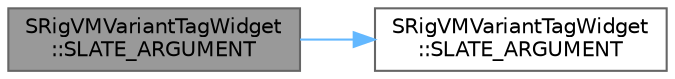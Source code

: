 digraph "SRigVMVariantTagWidget::SLATE_ARGUMENT"
{
 // INTERACTIVE_SVG=YES
 // LATEX_PDF_SIZE
  bgcolor="transparent";
  edge [fontname=Helvetica,fontsize=10,labelfontname=Helvetica,labelfontsize=10];
  node [fontname=Helvetica,fontsize=10,shape=box,height=0.2,width=0.4];
  rankdir="LR";
  Node1 [id="Node000001",label="SRigVMVariantTagWidget\l::SLATE_ARGUMENT",height=0.2,width=0.4,color="gray40", fillcolor="grey60", style="filled", fontcolor="black",tooltip=" "];
  Node1 -> Node2 [id="edge1_Node000001_Node000002",color="steelblue1",style="solid",tooltip=" "];
  Node2 [id="Node000002",label="SRigVMVariantTagWidget\l::SLATE_ARGUMENT",height=0.2,width=0.4,color="grey40", fillcolor="white", style="filled",URL="$dc/d50/classSRigVMVariantTagWidget.html#aa4aad8225e237cf32a06884d8f7ad2a2",tooltip=" "];
}
